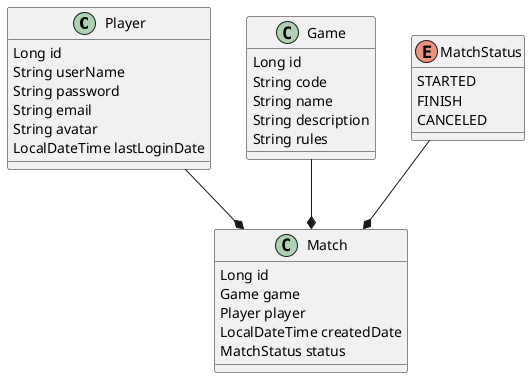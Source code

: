 @startuml
class Player{
Long id
String userName
String password
String email
String avatar
LocalDateTime lastLoginDate
}
class Game{
Long id
String code
String name
String description
String rules
}
class Match{
Long id
Game game
Player player
LocalDateTime createdDate
MatchStatus status
}
enum MatchStatus{
STARTED
FINISH
CANCELED
}
MatchStatus--*Match
Game --*Match
Player--*Match
@enduml